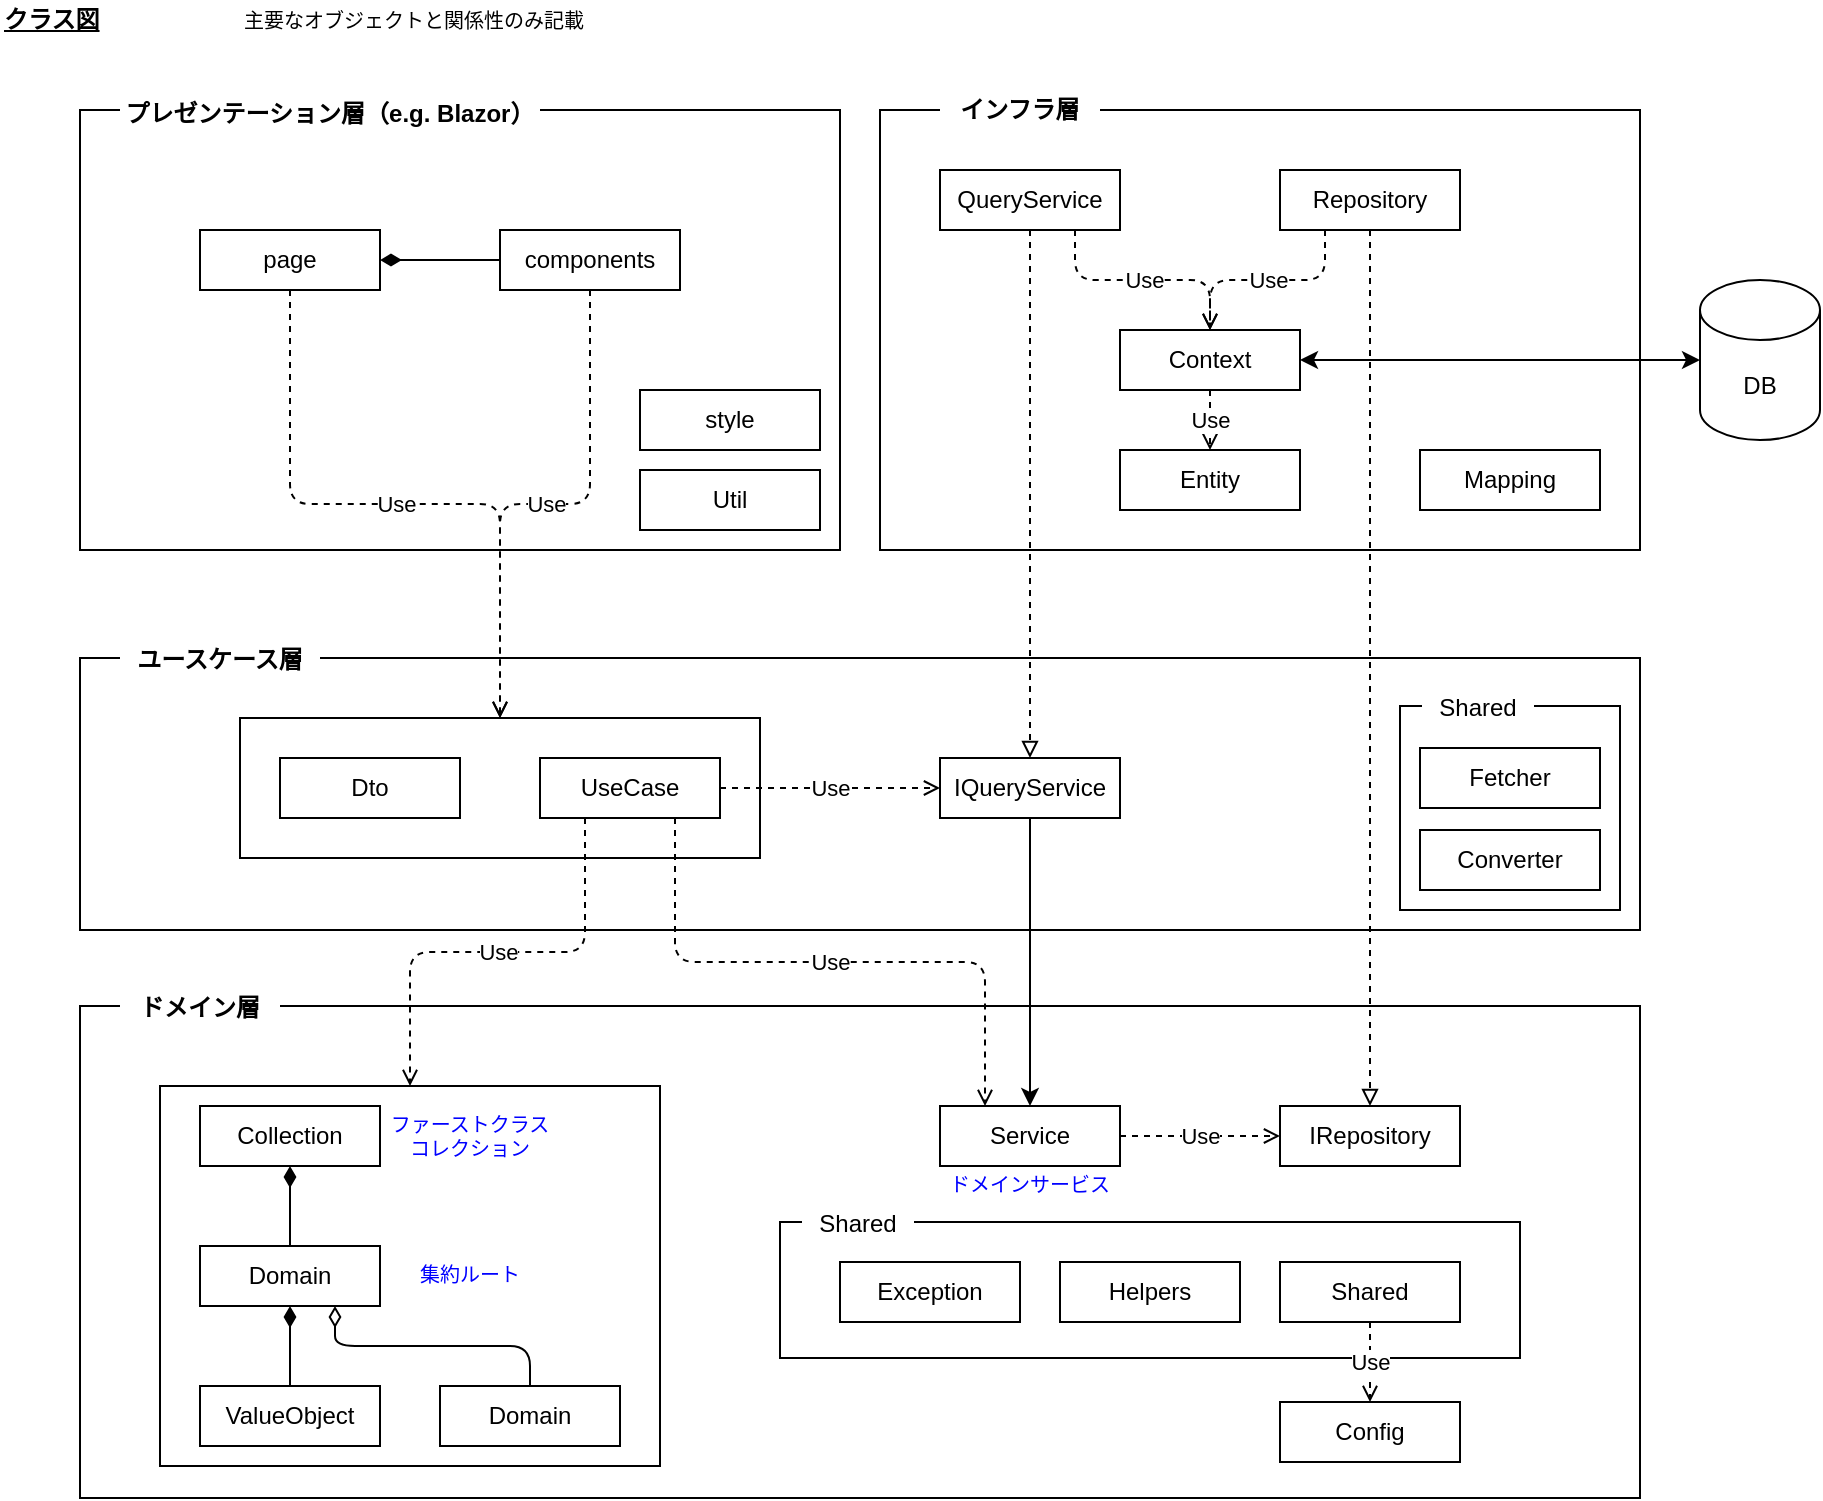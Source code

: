 <mxfile>
    <diagram id="ZmP9rQ6tRfBy3tIzzFNz" name="ページ1">
        <mxGraphModel dx="947" dy="645" grid="1" gridSize="10" guides="1" tooltips="1" connect="1" arrows="1" fold="1" page="1" pageScale="1" pageWidth="1169" pageHeight="827" background="#ffffff" math="0" shadow="0">
            <root>
                <mxCell id="0"/>
                <mxCell id="1" parent="0"/>
                <mxCell id="57" value="" style="rounded=0;whiteSpace=wrap;html=1;" parent="1" vertex="1">
                    <mxGeometry x="80" y="369" width="780" height="136" as="geometry"/>
                </mxCell>
                <mxCell id="74" value="" style="rounded=0;whiteSpace=wrap;html=1;" parent="1" vertex="1">
                    <mxGeometry x="740" y="393" width="110" height="102" as="geometry"/>
                </mxCell>
                <mxCell id="59" value="" style="rounded=0;whiteSpace=wrap;html=1;" parent="1" vertex="1">
                    <mxGeometry x="480" y="95" width="380" height="220" as="geometry"/>
                </mxCell>
                <mxCell id="58" value="" style="rounded=0;whiteSpace=wrap;html=1;" parent="1" vertex="1">
                    <mxGeometry x="80" y="95" width="380" height="220" as="geometry"/>
                </mxCell>
                <mxCell id="56" value="" style="rounded=0;whiteSpace=wrap;html=1;" parent="1" vertex="1">
                    <mxGeometry x="80" y="543" width="780" height="246" as="geometry"/>
                </mxCell>
                <mxCell id="54" value="" style="rounded=0;whiteSpace=wrap;html=1;" parent="1" vertex="1">
                    <mxGeometry x="430" y="651" width="370" height="68" as="geometry"/>
                </mxCell>
                <mxCell id="46" value="" style="rounded=0;whiteSpace=wrap;html=1;" parent="1" vertex="1">
                    <mxGeometry x="120" y="583" width="250" height="190" as="geometry"/>
                </mxCell>
                <mxCell id="37" value="" style="rounded=0;whiteSpace=wrap;html=1;" parent="1" vertex="1">
                    <mxGeometry x="160" y="399" width="260" height="70" as="geometry"/>
                </mxCell>
                <mxCell id="2" value="&lt;u&gt;クラス図&lt;/u&gt;" style="text;html=1;strokeColor=none;fillColor=none;align=left;verticalAlign=middle;whiteSpace=wrap;rounded=0;fontStyle=1" parent="1" vertex="1">
                    <mxGeometry x="40" y="40" width="190" height="20" as="geometry"/>
                </mxCell>
                <mxCell id="9" value="page" style="rounded=0;whiteSpace=wrap;html=1;" parent="1" vertex="1">
                    <mxGeometry x="140" y="155" width="90" height="30" as="geometry"/>
                </mxCell>
                <mxCell id="10" value="プレゼンテーション層（e.g. Blazor）" style="text;html=1;strokeColor=none;fillColor=#FFFFFF;align=center;verticalAlign=middle;whiteSpace=wrap;rounded=0;fontStyle=1" parent="1" vertex="1">
                    <mxGeometry x="100" y="82" width="210" height="30" as="geometry"/>
                </mxCell>
                <mxCell id="11" value="components" style="rounded=0;whiteSpace=wrap;html=1;" parent="1" vertex="1">
                    <mxGeometry x="290" y="155" width="90" height="30" as="geometry"/>
                </mxCell>
                <mxCell id="12" value="ユースケース層" style="text;html=1;strokeColor=none;fillColor=#FFFFFF;align=center;verticalAlign=middle;whiteSpace=wrap;rounded=0;fontStyle=1" parent="1" vertex="1">
                    <mxGeometry x="100" y="355" width="100" height="30" as="geometry"/>
                </mxCell>
                <mxCell id="13" value="インフラ層" style="text;html=1;strokeColor=none;fillColor=#FFFFFF;align=center;verticalAlign=middle;whiteSpace=wrap;rounded=0;fontStyle=1" parent="1" vertex="1">
                    <mxGeometry x="510" y="80" width="80" height="30" as="geometry"/>
                </mxCell>
                <mxCell id="14" value="QueryService" style="rounded=0;whiteSpace=wrap;html=1;" parent="1" vertex="1">
                    <mxGeometry x="510" y="125" width="90" height="30" as="geometry"/>
                </mxCell>
                <mxCell id="15" value="ドメイン層" style="text;html=1;align=center;verticalAlign=middle;whiteSpace=wrap;rounded=0;fillColor=#FFFFFF;strokeColor=none;fontStyle=1" parent="1" vertex="1">
                    <mxGeometry x="100" y="529" width="80" height="29" as="geometry"/>
                </mxCell>
                <mxCell id="16" value="Repository" style="rounded=0;whiteSpace=wrap;html=1;" parent="1" vertex="1">
                    <mxGeometry x="680" y="125" width="90" height="30" as="geometry"/>
                </mxCell>
                <mxCell id="17" value="IRepository" style="rounded=0;whiteSpace=wrap;html=1;" parent="1" vertex="1">
                    <mxGeometry x="680" y="593" width="90" height="30" as="geometry"/>
                </mxCell>
                <mxCell id="43" value="" style="edgeStyle=orthogonalEdgeStyle;html=1;" parent="1" source="18" target="24" edge="1">
                    <mxGeometry relative="1" as="geometry"/>
                </mxCell>
                <mxCell id="18" value="IQueryService" style="rounded=0;whiteSpace=wrap;html=1;" parent="1" vertex="1">
                    <mxGeometry x="510" y="419" width="90" height="30" as="geometry"/>
                </mxCell>
                <mxCell id="19" value="Dto" style="rounded=0;whiteSpace=wrap;html=1;" parent="1" vertex="1">
                    <mxGeometry x="180" y="419" width="90" height="30" as="geometry"/>
                </mxCell>
                <mxCell id="20" value="UseCase" style="rounded=0;whiteSpace=wrap;html=1;" parent="1" vertex="1">
                    <mxGeometry x="310" y="419" width="90" height="30" as="geometry"/>
                </mxCell>
                <mxCell id="21" value="Collection" style="rounded=0;whiteSpace=wrap;html=1;" parent="1" vertex="1">
                    <mxGeometry x="140" y="593" width="90" height="30" as="geometry"/>
                </mxCell>
                <mxCell id="22" value="Domain" style="rounded=0;whiteSpace=wrap;html=1;" parent="1" vertex="1">
                    <mxGeometry x="140" y="663" width="90" height="30" as="geometry"/>
                </mxCell>
                <mxCell id="23" value="ValueObject" style="rounded=0;whiteSpace=wrap;html=1;" parent="1" vertex="1">
                    <mxGeometry x="140" y="733" width="90" height="30" as="geometry"/>
                </mxCell>
                <mxCell id="24" value="Service" style="rounded=0;whiteSpace=wrap;html=1;" parent="1" vertex="1">
                    <mxGeometry x="510" y="593" width="90" height="30" as="geometry"/>
                </mxCell>
                <mxCell id="25" value="" style="endArrow=block;dashed=1;endFill=0;endSize=6;html=1;exitX=0.5;exitY=1;exitDx=0;exitDy=0;entryX=0.5;entryY=0;entryDx=0;entryDy=0;" parent="1" source="16" target="17" edge="1">
                    <mxGeometry width="160" relative="1" as="geometry">
                        <mxPoint x="600" y="215" as="sourcePoint"/>
                        <mxPoint x="760" y="215" as="targetPoint"/>
                    </mxGeometry>
                </mxCell>
                <mxCell id="27" value="" style="endArrow=block;dashed=1;endFill=0;endSize=6;html=1;exitX=0.5;exitY=1;exitDx=0;exitDy=0;entryX=0.5;entryY=0;entryDx=0;entryDy=0;" parent="1" source="14" target="18" edge="1">
                    <mxGeometry width="160" relative="1" as="geometry">
                        <mxPoint x="735" y="165" as="sourcePoint"/>
                        <mxPoint x="735" y="425" as="targetPoint"/>
                    </mxGeometry>
                </mxCell>
                <mxCell id="28" value="Use" style="endArrow=open;endSize=6;dashed=1;html=1;exitX=1;exitY=0.5;exitDx=0;exitDy=0;entryX=0;entryY=0.5;entryDx=0;entryDy=0;" parent="1" source="24" target="17" edge="1">
                    <mxGeometry width="160" relative="1" as="geometry">
                        <mxPoint x="560" y="683" as="sourcePoint"/>
                        <mxPoint x="720" y="683" as="targetPoint"/>
                    </mxGeometry>
                </mxCell>
                <mxCell id="32" value="Context" style="rounded=0;whiteSpace=wrap;html=1;" parent="1" vertex="1">
                    <mxGeometry x="600" y="205" width="90" height="30" as="geometry"/>
                </mxCell>
                <mxCell id="33" value="Entity" style="rounded=0;whiteSpace=wrap;html=1;" parent="1" vertex="1">
                    <mxGeometry x="600" y="265" width="90" height="30" as="geometry"/>
                </mxCell>
                <mxCell id="38" value="Use" style="endArrow=open;endSize=6;dashed=1;html=1;exitX=0.25;exitY=1;exitDx=0;exitDy=0;entryX=0.5;entryY=0;entryDx=0;entryDy=0;edgeStyle=orthogonalEdgeStyle;" parent="1" source="16" target="32" edge="1">
                    <mxGeometry width="160" relative="1" as="geometry">
                        <mxPoint x="610" y="480" as="sourcePoint"/>
                        <mxPoint x="690" y="480" as="targetPoint"/>
                    </mxGeometry>
                </mxCell>
                <mxCell id="39" value="Use" style="endArrow=open;endSize=6;dashed=1;html=1;exitX=0.75;exitY=1;exitDx=0;exitDy=0;entryX=0.5;entryY=0;entryDx=0;entryDy=0;edgeStyle=orthogonalEdgeStyle;" parent="1" source="14" target="32" edge="1">
                    <mxGeometry width="160" relative="1" as="geometry">
                        <mxPoint x="712.5" y="165" as="sourcePoint"/>
                        <mxPoint x="655" y="195" as="targetPoint"/>
                    </mxGeometry>
                </mxCell>
                <mxCell id="40" value="Use" style="endArrow=open;endSize=12;dashed=1;html=1;exitX=0.5;exitY=1;exitDx=0;exitDy=0;entryX=0.5;entryY=0;entryDx=0;entryDy=0;edgeStyle=orthogonalEdgeStyle;" parent="1" source="32" target="33" edge="1">
                    <mxGeometry width="160" relative="1" as="geometry">
                        <mxPoint x="712.5" y="165" as="sourcePoint"/>
                        <mxPoint x="655" y="195" as="targetPoint"/>
                    </mxGeometry>
                </mxCell>
                <mxCell id="41" value="DB" style="shape=cylinder3;whiteSpace=wrap;html=1;boundedLbl=1;backgroundOutline=1;size=15;" parent="1" vertex="1">
                    <mxGeometry x="890" y="180" width="60" height="80" as="geometry"/>
                </mxCell>
                <mxCell id="42" value="" style="endArrow=classic;startArrow=classic;html=1;exitX=1;exitY=0.5;exitDx=0;exitDy=0;entryX=0;entryY=0.5;entryDx=0;entryDy=0;entryPerimeter=0;" parent="1" source="32" target="41" edge="1">
                    <mxGeometry width="50" height="50" relative="1" as="geometry">
                        <mxPoint x="830" y="345" as="sourcePoint"/>
                        <mxPoint x="880" y="295" as="targetPoint"/>
                    </mxGeometry>
                </mxCell>
                <mxCell id="44" value="Use" style="endArrow=open;endSize=6;dashed=1;html=1;exitX=1;exitY=0.5;exitDx=0;exitDy=0;entryX=0;entryY=0.5;entryDx=0;entryDy=0;" parent="1" source="20" target="18" edge="1">
                    <mxGeometry width="160" relative="1" as="geometry">
                        <mxPoint x="610" y="574" as="sourcePoint"/>
                        <mxPoint x="690" y="574" as="targetPoint"/>
                    </mxGeometry>
                </mxCell>
                <mxCell id="45" value="Use" style="endArrow=open;endSize=6;dashed=1;html=1;exitX=0.75;exitY=1;exitDx=0;exitDy=0;entryX=0.25;entryY=0;entryDx=0;entryDy=0;edgeStyle=orthogonalEdgeStyle;" parent="1" source="20" target="24" edge="1">
                    <mxGeometry width="160" relative="1" as="geometry">
                        <mxPoint x="410.0" y="444" as="sourcePoint"/>
                        <mxPoint x="520" y="444" as="targetPoint"/>
                    </mxGeometry>
                </mxCell>
                <mxCell id="47" value="Use" style="endArrow=open;endSize=6;dashed=1;html=1;entryX=0.5;entryY=0;entryDx=0;entryDy=0;edgeStyle=orthogonalEdgeStyle;exitX=0.25;exitY=1;exitDx=0;exitDy=0;" parent="1" source="20" target="46" edge="1">
                    <mxGeometry width="160" relative="1" as="geometry">
                        <mxPoint x="360" y="509" as="sourcePoint"/>
                        <mxPoint x="542.5" y="559" as="targetPoint"/>
                    </mxGeometry>
                </mxCell>
                <mxCell id="48" value="Use" style="endArrow=open;endSize=6;dashed=1;html=1;exitX=0.5;exitY=1;exitDx=0;exitDy=0;entryX=0.5;entryY=0;entryDx=0;entryDy=0;edgeStyle=orthogonalEdgeStyle;" parent="1" source="11" target="37" edge="1">
                    <mxGeometry width="160" relative="1" as="geometry">
                        <mxPoint x="387.5" y="415" as="sourcePoint"/>
                        <mxPoint x="542.5" y="515" as="targetPoint"/>
                    </mxGeometry>
                </mxCell>
                <mxCell id="49" value="Use" style="endArrow=open;endSize=6;dashed=1;html=1;exitX=0.5;exitY=1;exitDx=0;exitDy=0;edgeStyle=orthogonalEdgeStyle;entryX=0.5;entryY=0;entryDx=0;entryDy=0;" parent="1" source="9" target="37" edge="1">
                    <mxGeometry width="160" relative="1" as="geometry">
                        <mxPoint x="365.0" y="165" as="sourcePoint"/>
                        <mxPoint x="370" y="325" as="targetPoint"/>
                    </mxGeometry>
                </mxCell>
                <mxCell id="50" value="Exception" style="rounded=0;whiteSpace=wrap;html=1;" parent="1" vertex="1">
                    <mxGeometry x="460" y="671" width="90" height="30" as="geometry"/>
                </mxCell>
                <mxCell id="51" value="Helpers" style="rounded=0;whiteSpace=wrap;html=1;" parent="1" vertex="1">
                    <mxGeometry x="570" y="671" width="90" height="30" as="geometry"/>
                </mxCell>
                <mxCell id="52" value="Shared" style="rounded=0;whiteSpace=wrap;html=1;" parent="1" vertex="1">
                    <mxGeometry x="680" y="671" width="90" height="30" as="geometry"/>
                </mxCell>
                <mxCell id="53" value="Config" style="rounded=0;whiteSpace=wrap;html=1;" parent="1" vertex="1">
                    <mxGeometry x="680" y="741" width="90" height="30" as="geometry"/>
                </mxCell>
                <mxCell id="55" value="Use" style="endArrow=open;endSize=6;dashed=1;html=1;exitX=0.5;exitY=1;exitDx=0;exitDy=0;entryX=0.5;entryY=0;entryDx=0;entryDy=0;" parent="1" source="52" target="53" edge="1">
                    <mxGeometry width="160" relative="1" as="geometry">
                        <mxPoint x="640" y="596" as="sourcePoint"/>
                        <mxPoint x="720" y="596" as="targetPoint"/>
                    </mxGeometry>
                </mxCell>
                <mxCell id="60" value="style" style="rounded=0;whiteSpace=wrap;html=1;" parent="1" vertex="1">
                    <mxGeometry x="360" y="235" width="90" height="30" as="geometry"/>
                </mxCell>
                <mxCell id="61" value="Util" style="rounded=0;whiteSpace=wrap;html=1;" parent="1" vertex="1">
                    <mxGeometry x="360" y="275" width="90" height="30" as="geometry"/>
                </mxCell>
                <mxCell id="62" value="Mapping" style="rounded=0;whiteSpace=wrap;html=1;" parent="1" vertex="1">
                    <mxGeometry x="750" y="265" width="90" height="30" as="geometry"/>
                </mxCell>
                <mxCell id="63" value="Shared" style="text;html=1;align=center;verticalAlign=middle;whiteSpace=wrap;rounded=0;fillColor=#FFFFFF;strokeColor=none;" parent="1" vertex="1">
                    <mxGeometry x="441" y="643" width="56" height="17" as="geometry"/>
                </mxCell>
                <mxCell id="64" value="ドメインサービス" style="text;html=1;strokeColor=none;fillColor=none;align=center;verticalAlign=middle;whiteSpace=wrap;rounded=0;fontColor=#0000FF;fontSize=10;" parent="1" vertex="1">
                    <mxGeometry x="510" y="620" width="90" height="23" as="geometry"/>
                </mxCell>
                <mxCell id="65" value="ファーストクラス&lt;br&gt;コレクション" style="text;html=1;strokeColor=none;fillColor=none;align=center;verticalAlign=middle;whiteSpace=wrap;rounded=0;fontColor=#0000FF;fontSize=10;" parent="1" vertex="1">
                    <mxGeometry x="230" y="596.5" width="90" height="23" as="geometry"/>
                </mxCell>
                <mxCell id="66" value="Domain" style="rounded=0;whiteSpace=wrap;html=1;" parent="1" vertex="1">
                    <mxGeometry x="260" y="733" width="90" height="30" as="geometry"/>
                </mxCell>
                <mxCell id="68" value="" style="endArrow=none;startArrow=diamondThin;endFill=0;startFill=0;html=1;verticalAlign=bottom;labelBackgroundColor=none;strokeWidth=1;startSize=8;endSize=8;fontSize=10;fontColor=#000000;exitX=0.75;exitY=1;exitDx=0;exitDy=0;entryX=0.5;entryY=0;entryDx=0;entryDy=0;edgeStyle=orthogonalEdgeStyle;" parent="1" source="22" target="66" edge="1">
                    <mxGeometry width="160" relative="1" as="geometry">
                        <mxPoint x="140" y="825" as="sourcePoint"/>
                        <mxPoint x="300" y="825" as="targetPoint"/>
                    </mxGeometry>
                </mxCell>
                <mxCell id="69" value="" style="endArrow=none;startArrow=diamondThin;endFill=0;startFill=1;html=1;verticalAlign=bottom;labelBackgroundColor=none;strokeWidth=1;startSize=8;endSize=8;fontSize=10;fontColor=#000000;exitX=1;exitY=0.5;exitDx=0;exitDy=0;entryX=0;entryY=0.5;entryDx=0;entryDy=0;" parent="1" source="9" target="11" edge="1">
                    <mxGeometry width="160" relative="1" as="geometry">
                        <mxPoint x="210" y="65" as="sourcePoint"/>
                        <mxPoint x="370" y="65" as="targetPoint"/>
                    </mxGeometry>
                </mxCell>
                <mxCell id="70" value="" style="endArrow=none;startArrow=diamondThin;endFill=0;startFill=1;html=1;verticalAlign=bottom;labelBackgroundColor=none;strokeWidth=1;startSize=8;endSize=8;fontSize=10;fontColor=#000000;exitX=0.5;exitY=1;exitDx=0;exitDy=0;entryX=0.5;entryY=0;entryDx=0;entryDy=0;" parent="1" source="21" target="22" edge="1">
                    <mxGeometry width="160" relative="1" as="geometry">
                        <mxPoint x="210" y="645" as="sourcePoint"/>
                        <mxPoint x="370" y="645" as="targetPoint"/>
                    </mxGeometry>
                </mxCell>
                <mxCell id="71" value="" style="endArrow=none;startArrow=diamondThin;endFill=0;startFill=1;html=1;verticalAlign=bottom;labelBackgroundColor=none;strokeWidth=1;startSize=8;endSize=8;fontSize=10;fontColor=#000000;exitX=0.5;exitY=1;exitDx=0;exitDy=0;entryX=0.5;entryY=0;entryDx=0;entryDy=0;" parent="1" source="22" target="23" edge="1">
                    <mxGeometry width="160" relative="1" as="geometry">
                        <mxPoint x="260" y="805" as="sourcePoint"/>
                        <mxPoint x="420" y="805" as="targetPoint"/>
                    </mxGeometry>
                </mxCell>
                <mxCell id="72" value="集約ルート" style="text;html=1;strokeColor=none;fillColor=none;align=center;verticalAlign=middle;whiteSpace=wrap;rounded=0;fontColor=#0000FF;fontSize=10;" parent="1" vertex="1">
                    <mxGeometry x="230" y="665" width="90" height="23" as="geometry"/>
                </mxCell>
                <mxCell id="73" value="Shared" style="text;html=1;align=center;verticalAlign=middle;whiteSpace=wrap;rounded=0;fillColor=#FFFFFF;strokeColor=none;" parent="1" vertex="1">
                    <mxGeometry x="751" y="385" width="56" height="17" as="geometry"/>
                </mxCell>
                <mxCell id="75" value="Fetcher" style="rounded=0;whiteSpace=wrap;html=1;" parent="1" vertex="1">
                    <mxGeometry x="750" y="414" width="90" height="30" as="geometry"/>
                </mxCell>
                <mxCell id="76" value="Converter" style="rounded=0;whiteSpace=wrap;html=1;" parent="1" vertex="1">
                    <mxGeometry x="750" y="455" width="90" height="30" as="geometry"/>
                </mxCell>
                <mxCell id="78" value="主要なオブジェクトと関係性のみ記載" style="text;html=1;strokeColor=none;fillColor=none;align=left;verticalAlign=middle;whiteSpace=wrap;rounded=0;fontSize=10;fontColor=#000000;" parent="1" vertex="1">
                    <mxGeometry x="160" y="40" width="195" height="20" as="geometry"/>
                </mxCell>
            </root>
        </mxGraphModel>
    </diagram>
</mxfile>